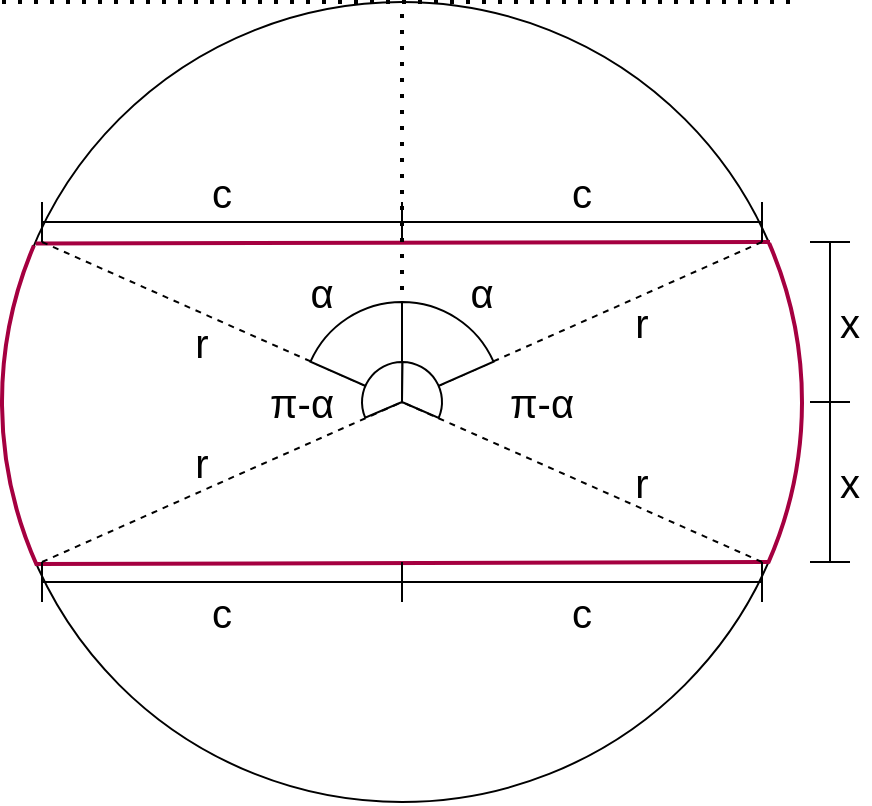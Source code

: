 <mxfile version="24.2.5" type="device">
  <diagram name="Page-1" id="t3d3-SSKAyB4mBenZ0mL">
    <mxGraphModel dx="1330" dy="1505" grid="1" gridSize="10" guides="1" tooltips="1" connect="1" arrows="1" fold="1" page="1" pageScale="1" pageWidth="827" pageHeight="1169" math="0" shadow="0">
      <root>
        <mxCell id="0" />
        <mxCell id="1" parent="0" />
        <mxCell id="-MQa0_uv0SwBElWbOj7F-25" value="" style="ellipse;whiteSpace=wrap;html=1;fillColor=none;movable=0;resizable=0;rotatable=0;deletable=0;editable=0;locked=1;connectable=0;" parent="1" vertex="1">
          <mxGeometry width="400" height="400" as="geometry" />
        </mxCell>
        <mxCell id="-MQa0_uv0SwBElWbOj7F-34" value="" style="verticalLabelPosition=bottom;verticalAlign=top;html=1;shape=mxgraph.basic.arc;startAngle=0.683;endAngle=0.814;fillColor=#d80073;fontColor=#ffffff;strokeColor=#A50040;strokeWidth=2;movable=1;resizable=1;rotatable=1;deletable=1;editable=1;locked=0;connectable=1;" parent="1" vertex="1">
          <mxGeometry width="400" height="400" as="geometry" />
        </mxCell>
        <mxCell id="-MQa0_uv0SwBElWbOj7F-27" value="r" style="text;html=1;align=center;verticalAlign=middle;whiteSpace=wrap;rounded=0;movable=0;resizable=0;rotatable=0;deletable=0;editable=0;locked=1;connectable=0;fontSize=20;" parent="1" vertex="1">
          <mxGeometry x="300" y="150" width="40" height="20" as="geometry" />
        </mxCell>
        <mxCell id="C0UlJnti33HHg7oZRgr2-1" value="" style="endArrow=none;html=1;rounded=0;fillColor=#d80073;strokeColor=#A50040;strokeWidth=2;entryX=0.96;entryY=0.3;entryDx=0;entryDy=0;entryPerimeter=0;exitX=0.042;exitY=0.302;exitDx=0;exitDy=0;exitPerimeter=0;movable=1;resizable=1;rotatable=1;deletable=1;editable=1;locked=0;connectable=1;" parent="1" source="-MQa0_uv0SwBElWbOj7F-25" target="-MQa0_uv0SwBElWbOj7F-25" edge="1">
          <mxGeometry width="50" height="50" relative="1" as="geometry">
            <mxPoint x="-40" y="120" as="sourcePoint" />
            <mxPoint x="440" y="120" as="targetPoint" />
          </mxGeometry>
        </mxCell>
        <mxCell id="C0UlJnti33HHg7oZRgr2-3" value="x" style="text;html=1;align=center;verticalAlign=middle;whiteSpace=wrap;rounded=0;movable=1;resizable=1;rotatable=1;deletable=1;editable=1;locked=0;connectable=1;fontSize=20;" parent="1" vertex="1">
          <mxGeometry x="414" y="120" width="20" height="80" as="geometry" />
        </mxCell>
        <mxCell id="C0UlJnti33HHg7oZRgr2-4" value="" style="endArrow=none;dashed=1;html=1;rounded=0;movable=0;resizable=0;rotatable=0;deletable=0;editable=0;locked=1;connectable=0;" parent="1" edge="1">
          <mxGeometry width="50" height="50" relative="1" as="geometry">
            <mxPoint x="20" y="120" as="sourcePoint" />
            <mxPoint x="200" y="200" as="targetPoint" />
          </mxGeometry>
        </mxCell>
        <mxCell id="C0UlJnti33HHg7oZRgr2-5" value="" style="endArrow=none;dashed=1;html=1;dashPattern=1 3;strokeWidth=2;rounded=0;movable=0;resizable=0;rotatable=0;deletable=0;editable=0;locked=1;connectable=0;" parent="1" edge="1">
          <mxGeometry width="50" height="50" relative="1" as="geometry">
            <mxPoint x="200" y="200" as="sourcePoint" />
            <mxPoint x="200" as="targetPoint" />
          </mxGeometry>
        </mxCell>
        <mxCell id="C0UlJnti33HHg7oZRgr2-6" value="" style="endArrow=none;dashed=1;html=1;dashPattern=1 3;strokeWidth=2;rounded=0;movable=0;resizable=0;rotatable=0;deletable=0;editable=0;locked=1;connectable=0;" parent="1" edge="1">
          <mxGeometry width="50" height="50" relative="1" as="geometry">
            <mxPoint as="sourcePoint" />
            <mxPoint x="400" as="targetPoint" />
          </mxGeometry>
        </mxCell>
        <mxCell id="C0UlJnti33HHg7oZRgr2-7" value="" style="verticalLabelPosition=bottom;verticalAlign=top;html=1;shape=mxgraph.basic.pie;startAngle=0.816;endAngle=0;movable=0;resizable=0;rotatable=0;deletable=0;editable=0;locked=1;connectable=0;" parent="1" vertex="1">
          <mxGeometry x="150" y="150" width="100" height="100" as="geometry" />
        </mxCell>
        <mxCell id="C0UlJnti33HHg7oZRgr2-10" value="α" style="text;html=1;align=center;verticalAlign=middle;whiteSpace=wrap;rounded=0;fontSize=20;movable=0;resizable=0;rotatable=0;deletable=0;editable=0;locked=1;connectable=0;" parent="1" vertex="1">
          <mxGeometry x="130" y="130" width="60" height="30" as="geometry" />
        </mxCell>
        <mxCell id="QWODdtxRCyNZG4VZqOCY-1" value="" style="endArrow=none;dashed=1;html=1;rounded=0;movable=0;resizable=0;rotatable=0;deletable=0;editable=0;locked=1;connectable=0;" parent="1" edge="1">
          <mxGeometry width="50" height="50" relative="1" as="geometry">
            <mxPoint x="380" y="120" as="sourcePoint" />
            <mxPoint x="200" y="200" as="targetPoint" />
          </mxGeometry>
        </mxCell>
        <mxCell id="QWODdtxRCyNZG4VZqOCY-2" value="" style="verticalLabelPosition=bottom;verticalAlign=top;html=1;shape=mxgraph.basic.pie;startAngle=0;endAngle=0.184;movable=0;resizable=0;rotatable=0;deletable=0;editable=0;locked=1;connectable=0;" parent="1" vertex="1">
          <mxGeometry x="150" y="150" width="100" height="100" as="geometry" />
        </mxCell>
        <mxCell id="QWODdtxRCyNZG4VZqOCY-3" value="α" style="text;html=1;align=center;verticalAlign=middle;whiteSpace=wrap;rounded=0;fontSize=20;movable=0;resizable=0;rotatable=0;deletable=0;editable=0;locked=1;connectable=0;" parent="1" vertex="1">
          <mxGeometry x="210" y="130" width="60" height="30" as="geometry" />
        </mxCell>
        <mxCell id="C0UlJnti33HHg7oZRgr2-2" value="" style="shape=crossbar;whiteSpace=wrap;html=1;rounded=1;direction=south;movable=1;resizable=1;rotatable=1;deletable=1;editable=1;locked=0;connectable=1;" parent="1" vertex="1">
          <mxGeometry x="404" y="120" width="20" height="80" as="geometry" />
        </mxCell>
        <mxCell id="QWODdtxRCyNZG4VZqOCY-6" value="r" style="text;html=1;align=center;verticalAlign=middle;whiteSpace=wrap;rounded=0;movable=0;resizable=0;rotatable=0;deletable=0;editable=0;locked=1;connectable=0;fontSize=20;" parent="1" vertex="1">
          <mxGeometry x="80" y="160" width="40" height="20" as="geometry" />
        </mxCell>
        <mxCell id="QWODdtxRCyNZG4VZqOCY-10" value="" style="verticalLabelPosition=bottom;verticalAlign=top;html=1;shape=mxgraph.basic.pie;startAngle=0.686;endAngle=0.002;movable=1;resizable=1;rotatable=1;deletable=1;editable=1;locked=0;connectable=1;" parent="1" vertex="1">
          <mxGeometry x="180" y="180" width="40" height="40" as="geometry" />
        </mxCell>
        <mxCell id="QWODdtxRCyNZG4VZqOCY-13" value="" style="verticalLabelPosition=bottom;verticalAlign=top;html=1;shape=mxgraph.basic.pie;startAngle=0.002;endAngle=0.315;movable=1;resizable=1;rotatable=1;deletable=1;editable=1;locked=0;connectable=1;" parent="1" vertex="1">
          <mxGeometry x="180" y="180" width="40" height="40" as="geometry" />
        </mxCell>
        <mxCell id="QWODdtxRCyNZG4VZqOCY-17" value="" style="endArrow=none;html=1;rounded=0;fillColor=#d80073;strokeColor=#A50040;strokeWidth=2;entryX=0.96;entryY=0.3;entryDx=0;entryDy=0;entryPerimeter=0;exitX=0.042;exitY=0.302;exitDx=0;exitDy=0;exitPerimeter=0;movable=1;resizable=1;rotatable=1;deletable=1;editable=1;locked=0;connectable=1;" parent="1" edge="1">
          <mxGeometry width="50" height="50" relative="1" as="geometry">
            <mxPoint x="16.5" y="281" as="sourcePoint" />
            <mxPoint x="383.5" y="280" as="targetPoint" />
          </mxGeometry>
        </mxCell>
        <mxCell id="QWODdtxRCyNZG4VZqOCY-18" value="" style="verticalLabelPosition=bottom;verticalAlign=top;html=1;shape=mxgraph.basic.arc;startAngle=0.185;endAngle=0.316;fillColor=#d80073;fontColor=#ffffff;strokeColor=#A50040;strokeWidth=2;movable=1;resizable=1;rotatable=1;deletable=1;editable=1;locked=0;connectable=1;" parent="1" vertex="1">
          <mxGeometry width="400" height="400" as="geometry" />
        </mxCell>
        <mxCell id="QWODdtxRCyNZG4VZqOCY-20" value="x" style="text;html=1;align=center;verticalAlign=middle;whiteSpace=wrap;rounded=0;movable=1;resizable=1;rotatable=1;deletable=1;editable=1;locked=0;connectable=1;fontSize=20;" parent="1" vertex="1">
          <mxGeometry x="414" y="200" width="20" height="80" as="geometry" />
        </mxCell>
        <mxCell id="QWODdtxRCyNZG4VZqOCY-21" value="" style="shape=crossbar;whiteSpace=wrap;html=1;rounded=1;direction=south;movable=1;resizable=1;rotatable=1;deletable=1;editable=1;locked=0;connectable=1;" parent="1" vertex="1">
          <mxGeometry x="404" y="200" width="20" height="80" as="geometry" />
        </mxCell>
        <mxCell id="QWODdtxRCyNZG4VZqOCY-22" value="" style="endArrow=none;dashed=1;html=1;rounded=0;movable=1;resizable=1;rotatable=1;deletable=1;editable=1;locked=0;connectable=1;" parent="1" edge="1">
          <mxGeometry width="50" height="50" relative="1" as="geometry">
            <mxPoint x="380" y="280" as="sourcePoint" />
            <mxPoint x="200" y="200" as="targetPoint" />
          </mxGeometry>
        </mxCell>
        <mxCell id="QWODdtxRCyNZG4VZqOCY-7" value="" style="endArrow=none;dashed=1;html=1;rounded=0;movable=1;resizable=1;rotatable=1;deletable=1;editable=1;locked=0;connectable=1;" parent="1" edge="1">
          <mxGeometry width="50" height="50" relative="1" as="geometry">
            <mxPoint x="20" y="280" as="sourcePoint" />
            <mxPoint x="200" y="200" as="targetPoint" />
          </mxGeometry>
        </mxCell>
        <mxCell id="QWODdtxRCyNZG4VZqOCY-23" value="π-α" style="text;html=1;align=center;verticalAlign=middle;whiteSpace=wrap;rounded=0;fontSize=20;movable=1;resizable=1;rotatable=1;deletable=1;editable=1;locked=0;connectable=1;" parent="1" vertex="1">
          <mxGeometry x="240" y="185" width="60" height="30" as="geometry" />
        </mxCell>
        <mxCell id="QWODdtxRCyNZG4VZqOCY-24" value="π-α" style="text;html=1;align=center;verticalAlign=middle;whiteSpace=wrap;rounded=0;fontSize=20;movable=1;resizable=1;rotatable=1;deletable=1;editable=1;locked=0;connectable=1;" parent="1" vertex="1">
          <mxGeometry x="120" y="185" width="60" height="30" as="geometry" />
        </mxCell>
        <mxCell id="WduZA-7T9Yf0kQUtMSHo-1" value="" style="shape=crossbar;whiteSpace=wrap;html=1;rounded=1;" vertex="1" parent="1">
          <mxGeometry x="20" y="100" width="180" height="20" as="geometry" />
        </mxCell>
        <mxCell id="WduZA-7T9Yf0kQUtMSHo-2" value="c" style="text;html=1;align=center;verticalAlign=middle;whiteSpace=wrap;rounded=0;fontSize=20;movable=1;resizable=1;rotatable=1;deletable=1;editable=1;locked=0;connectable=1;" vertex="1" parent="1">
          <mxGeometry x="20" y="80" width="180" height="30" as="geometry" />
        </mxCell>
        <mxCell id="WduZA-7T9Yf0kQUtMSHo-3" value="c" style="text;html=1;align=center;verticalAlign=middle;whiteSpace=wrap;rounded=0;fontSize=20;movable=1;resizable=1;rotatable=1;deletable=1;editable=1;locked=0;connectable=1;" vertex="1" parent="1">
          <mxGeometry x="200" y="80" width="180" height="30" as="geometry" />
        </mxCell>
        <mxCell id="WduZA-7T9Yf0kQUtMSHo-4" value="" style="shape=crossbar;whiteSpace=wrap;html=1;rounded=1;" vertex="1" parent="1">
          <mxGeometry x="200" y="100" width="180" height="20" as="geometry" />
        </mxCell>
        <mxCell id="WduZA-7T9Yf0kQUtMSHo-5" value="" style="shape=crossbar;whiteSpace=wrap;html=1;rounded=1;" vertex="1" parent="1">
          <mxGeometry x="20" y="280" width="180" height="20" as="geometry" />
        </mxCell>
        <mxCell id="WduZA-7T9Yf0kQUtMSHo-6" value="c" style="text;html=1;align=center;verticalAlign=middle;whiteSpace=wrap;rounded=0;fontSize=20;movable=1;resizable=1;rotatable=1;deletable=1;editable=1;locked=0;connectable=1;" vertex="1" parent="1">
          <mxGeometry x="20" y="290" width="180" height="30" as="geometry" />
        </mxCell>
        <mxCell id="WduZA-7T9Yf0kQUtMSHo-7" value="c" style="text;html=1;align=center;verticalAlign=middle;whiteSpace=wrap;rounded=0;fontSize=20;movable=1;resizable=1;rotatable=1;deletable=1;editable=1;locked=0;connectable=1;" vertex="1" parent="1">
          <mxGeometry x="200" y="290" width="180" height="30" as="geometry" />
        </mxCell>
        <mxCell id="WduZA-7T9Yf0kQUtMSHo-8" value="" style="shape=crossbar;whiteSpace=wrap;html=1;rounded=1;" vertex="1" parent="1">
          <mxGeometry x="200" y="280" width="180" height="20" as="geometry" />
        </mxCell>
        <mxCell id="WduZA-7T9Yf0kQUtMSHo-9" value="r" style="text;html=1;align=center;verticalAlign=middle;whiteSpace=wrap;rounded=0;movable=1;resizable=1;rotatable=1;deletable=1;editable=1;locked=0;connectable=1;fontSize=20;" vertex="1" parent="1">
          <mxGeometry x="80" y="220" width="40" height="20" as="geometry" />
        </mxCell>
        <mxCell id="WduZA-7T9Yf0kQUtMSHo-10" value="r" style="text;html=1;align=center;verticalAlign=middle;whiteSpace=wrap;rounded=0;movable=1;resizable=1;rotatable=1;deletable=1;editable=1;locked=0;connectable=1;fontSize=20;" vertex="1" parent="1">
          <mxGeometry x="300" y="230" width="40" height="20" as="geometry" />
        </mxCell>
      </root>
    </mxGraphModel>
  </diagram>
</mxfile>
